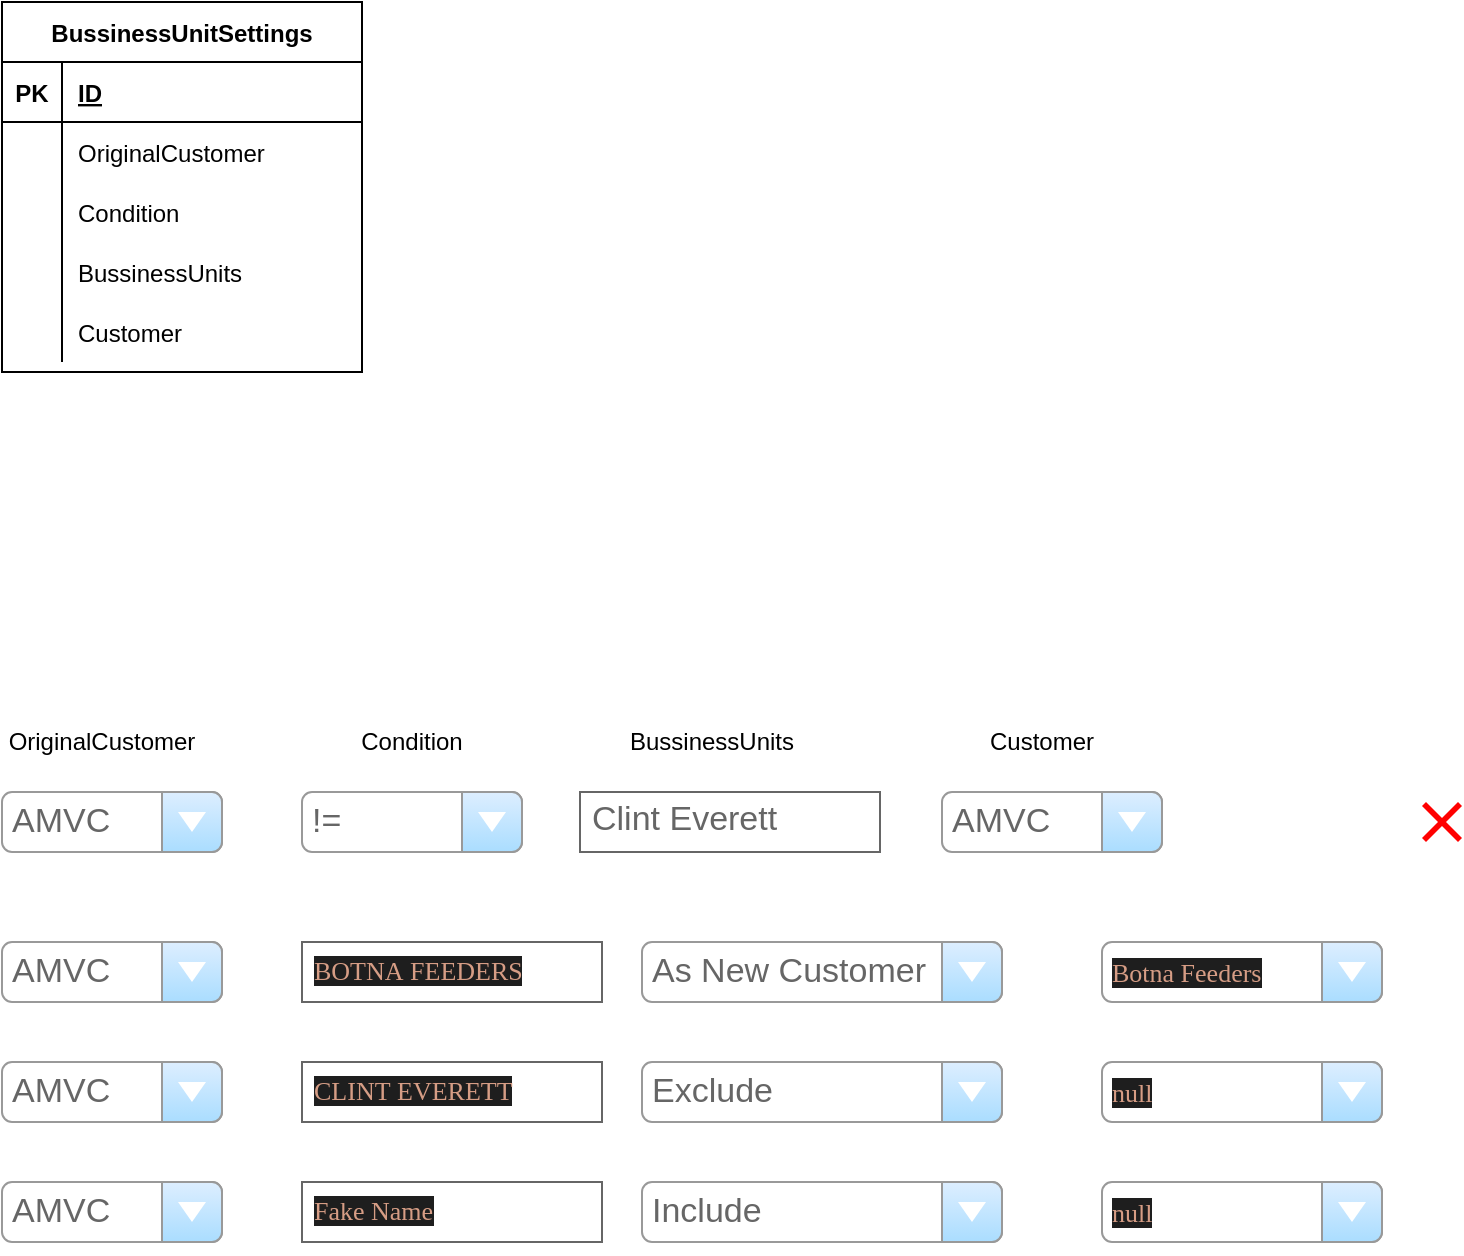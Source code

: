 <mxfile version="13.4.2" type="github"><diagram id="i95E8fsdJNMlcTPY-wOm" name="Page-1"><mxGraphModel dx="1422" dy="762" grid="1" gridSize="10" guides="1" tooltips="1" connect="1" arrows="1" fold="1" page="1" pageScale="1" pageWidth="827" pageHeight="1169" math="0" shadow="0"><root><mxCell id="0"/><mxCell id="1" parent="0"/><mxCell id="gRyJNwnqlb0DRN70t2ZH-21" value="!=" style="strokeWidth=1;shadow=0;dashed=0;align=center;html=1;shape=mxgraph.mockup.forms.comboBox;strokeColor=#999999;fillColor=#ddeeff;align=left;fillColor2=#aaddff;mainText=;fontColor=#666666;fontSize=17;spacingLeft=3;" parent="1" vertex="1"><mxGeometry x="200" y="425" width="110" height="30" as="geometry"/></mxCell><mxCell id="gRyJNwnqlb0DRN70t2ZH-22" value="" style="shape=mxgraph.mockup.markup.redX;fillColor=#ff0000;html=1;shadow=0;strokeColor=none;" parent="1" vertex="1"><mxGeometry x="760" y="430" width="20" height="20" as="geometry"/></mxCell><mxCell id="gRyJNwnqlb0DRN70t2ZH-5" value="BussinessUnitSettings" style="shape=table;startSize=30;container=1;collapsible=1;childLayout=tableLayout;fixedRows=1;rowLines=0;fontStyle=1;align=center;resizeLast=1;" parent="1" vertex="1"><mxGeometry x="50" y="30" width="180" height="185" as="geometry"><mxRectangle x="540" y="30" width="160" height="30" as="alternateBounds"/></mxGeometry></mxCell><mxCell id="gRyJNwnqlb0DRN70t2ZH-6" value="" style="shape=partialRectangle;collapsible=0;dropTarget=0;pointerEvents=0;fillColor=none;top=0;left=0;bottom=1;right=0;points=[[0,0.5],[1,0.5]];portConstraint=eastwest;" parent="gRyJNwnqlb0DRN70t2ZH-5" vertex="1"><mxGeometry y="30" width="180" height="30" as="geometry"/></mxCell><mxCell id="gRyJNwnqlb0DRN70t2ZH-7" value="PK" style="shape=partialRectangle;connectable=0;fillColor=none;top=0;left=0;bottom=0;right=0;fontStyle=1;overflow=hidden;" parent="gRyJNwnqlb0DRN70t2ZH-6" vertex="1"><mxGeometry width="30" height="30" as="geometry"/></mxCell><mxCell id="gRyJNwnqlb0DRN70t2ZH-8" value="ID" style="shape=partialRectangle;connectable=0;fillColor=none;top=0;left=0;bottom=0;right=0;align=left;spacingLeft=6;fontStyle=5;overflow=hidden;" parent="gRyJNwnqlb0DRN70t2ZH-6" vertex="1"><mxGeometry x="30" width="150" height="30" as="geometry"/></mxCell><mxCell id="gRyJNwnqlb0DRN70t2ZH-9" value="" style="shape=partialRectangle;collapsible=0;dropTarget=0;pointerEvents=0;fillColor=none;top=0;left=0;bottom=0;right=0;points=[[0,0.5],[1,0.5]];portConstraint=eastwest;" parent="gRyJNwnqlb0DRN70t2ZH-5" vertex="1"><mxGeometry y="60" width="180" height="30" as="geometry"/></mxCell><mxCell id="gRyJNwnqlb0DRN70t2ZH-10" value="" style="shape=partialRectangle;connectable=0;fillColor=none;top=0;left=0;bottom=0;right=0;editable=1;overflow=hidden;" parent="gRyJNwnqlb0DRN70t2ZH-9" vertex="1"><mxGeometry width="30" height="30" as="geometry"/></mxCell><mxCell id="gRyJNwnqlb0DRN70t2ZH-11" value="OriginalCustomer" style="shape=partialRectangle;connectable=0;fillColor=none;top=0;left=0;bottom=0;right=0;align=left;spacingLeft=6;overflow=hidden;" parent="gRyJNwnqlb0DRN70t2ZH-9" vertex="1"><mxGeometry x="30" width="150" height="30" as="geometry"/></mxCell><mxCell id="gRyJNwnqlb0DRN70t2ZH-12" value="" style="shape=partialRectangle;collapsible=0;dropTarget=0;pointerEvents=0;fillColor=none;top=0;left=0;bottom=0;right=0;points=[[0,0.5],[1,0.5]];portConstraint=eastwest;" parent="gRyJNwnqlb0DRN70t2ZH-5" vertex="1"><mxGeometry y="90" width="180" height="30" as="geometry"/></mxCell><mxCell id="gRyJNwnqlb0DRN70t2ZH-13" value="" style="shape=partialRectangle;connectable=0;fillColor=none;top=0;left=0;bottom=0;right=0;editable=1;overflow=hidden;" parent="gRyJNwnqlb0DRN70t2ZH-12" vertex="1"><mxGeometry width="30" height="30" as="geometry"/></mxCell><mxCell id="gRyJNwnqlb0DRN70t2ZH-14" value="Condition  " style="shape=partialRectangle;connectable=0;fillColor=none;top=0;left=0;bottom=0;right=0;align=left;spacingLeft=6;overflow=hidden;" parent="gRyJNwnqlb0DRN70t2ZH-12" vertex="1"><mxGeometry x="30" width="150" height="30" as="geometry"/></mxCell><mxCell id="gRyJNwnqlb0DRN70t2ZH-15" value="" style="shape=partialRectangle;collapsible=0;dropTarget=0;pointerEvents=0;fillColor=none;top=0;left=0;bottom=0;right=0;points=[[0,0.5],[1,0.5]];portConstraint=eastwest;" parent="gRyJNwnqlb0DRN70t2ZH-5" vertex="1"><mxGeometry y="120" width="180" height="30" as="geometry"/></mxCell><mxCell id="gRyJNwnqlb0DRN70t2ZH-16" value="" style="shape=partialRectangle;connectable=0;fillColor=none;top=0;left=0;bottom=0;right=0;editable=1;overflow=hidden;" parent="gRyJNwnqlb0DRN70t2ZH-15" vertex="1"><mxGeometry width="30" height="30" as="geometry"/></mxCell><mxCell id="gRyJNwnqlb0DRN70t2ZH-17" value="BussinessUnits" style="shape=partialRectangle;connectable=0;fillColor=none;top=0;left=0;bottom=0;right=0;align=left;spacingLeft=6;overflow=hidden;" parent="gRyJNwnqlb0DRN70t2ZH-15" vertex="1"><mxGeometry x="30" width="150" height="30" as="geometry"/></mxCell><mxCell id="gRyJNwnqlb0DRN70t2ZH-18" value="" style="shape=partialRectangle;collapsible=0;dropTarget=0;pointerEvents=0;fillColor=none;top=0;left=0;bottom=0;right=0;points=[[0,0.5],[1,0.5]];portConstraint=eastwest;" parent="gRyJNwnqlb0DRN70t2ZH-5" vertex="1"><mxGeometry y="150" width="180" height="30" as="geometry"/></mxCell><mxCell id="gRyJNwnqlb0DRN70t2ZH-19" value="" style="shape=partialRectangle;connectable=0;fillColor=none;top=0;left=0;bottom=0;right=0;editable=1;overflow=hidden;" parent="gRyJNwnqlb0DRN70t2ZH-18" vertex="1"><mxGeometry width="30" height="30" as="geometry"/></mxCell><mxCell id="gRyJNwnqlb0DRN70t2ZH-20" value="Customer" style="shape=partialRectangle;connectable=0;fillColor=none;top=0;left=0;bottom=0;right=0;align=left;spacingLeft=6;overflow=hidden;" parent="gRyJNwnqlb0DRN70t2ZH-18" vertex="1"><mxGeometry x="30" width="150" height="30" as="geometry"/></mxCell><mxCell id="YNboZw9jpNS6wU0NCOEs-2" value="Clint Everett" style="strokeWidth=1;shadow=0;dashed=0;align=center;html=1;shape=mxgraph.mockup.text.textBox;fontColor=#666666;align=left;fontSize=17;spacingLeft=4;spacingTop=-3;strokeColor=#666666;mainText=" vertex="1" parent="1"><mxGeometry x="339" y="425" width="150" height="30" as="geometry"/></mxCell><mxCell id="YNboZw9jpNS6wU0NCOEs-5" value="OriginalCustomer" style="text;html=1;strokeColor=none;fillColor=none;align=center;verticalAlign=middle;whiteSpace=wrap;rounded=0;" vertex="1" parent="1"><mxGeometry x="50" y="390" width="100" height="20" as="geometry"/></mxCell><mxCell id="YNboZw9jpNS6wU0NCOEs-6" value="Condition" style="text;html=1;strokeColor=none;fillColor=none;align=center;verticalAlign=middle;whiteSpace=wrap;rounded=0;" vertex="1" parent="1"><mxGeometry x="200" y="390" width="110" height="20" as="geometry"/></mxCell><mxCell id="YNboZw9jpNS6wU0NCOEs-8" value="BussinessUnits" style="text;html=1;strokeColor=none;fillColor=none;align=center;verticalAlign=middle;whiteSpace=wrap;rounded=0;" vertex="1" parent="1"><mxGeometry x="350" y="390" width="110" height="20" as="geometry"/></mxCell><mxCell id="YNboZw9jpNS6wU0NCOEs-12" value="Customer" style="text;html=1;strokeColor=none;fillColor=none;align=center;verticalAlign=middle;whiteSpace=wrap;rounded=0;" vertex="1" parent="1"><mxGeometry x="520" y="390" width="100" height="20" as="geometry"/></mxCell><mxCell id="YNboZw9jpNS6wU0NCOEs-13" value="AMVC" style="strokeWidth=1;shadow=0;dashed=0;align=center;html=1;shape=mxgraph.mockup.forms.comboBox;strokeColor=#999999;fillColor=#ddeeff;align=left;fillColor2=#aaddff;mainText=;fontColor=#666666;fontSize=17;spacingLeft=3;" vertex="1" parent="1"><mxGeometry x="520" y="425" width="110" height="30" as="geometry"/></mxCell><mxCell id="YNboZw9jpNS6wU0NCOEs-14" value="AMVC" style="strokeWidth=1;shadow=0;dashed=0;align=center;html=1;shape=mxgraph.mockup.forms.comboBox;strokeColor=#999999;fillColor=#ddeeff;align=left;fillColor2=#aaddff;mainText=;fontColor=#666666;fontSize=17;spacingLeft=3;" vertex="1" parent="1"><mxGeometry x="50" y="425" width="110" height="30" as="geometry"/></mxCell><mxCell id="YNboZw9jpNS6wU0NCOEs-19" value="As New Customer" style="strokeWidth=1;shadow=0;dashed=0;align=center;html=1;shape=mxgraph.mockup.forms.comboBox;strokeColor=#999999;fillColor=#ddeeff;align=left;fillColor2=#aaddff;mainText=;fontColor=#666666;fontSize=17;spacingLeft=3;" vertex="1" parent="1"><mxGeometry x="370" y="500" width="180" height="30" as="geometry"/></mxCell><mxCell id="YNboZw9jpNS6wU0NCOEs-20" value="&lt;pre style=&quot;font-family: &amp;#34;consolas&amp;#34; ; font-size: 13px ; color: gainsboro ; background: #1e1e1e&quot;&gt;&lt;span style=&quot;color: #d69d85&quot;&gt;BOTNA&amp;nbsp;FEEDERS&lt;/span&gt;&lt;br/&gt;&lt;/pre&gt;" style="strokeWidth=1;shadow=0;dashed=0;align=center;html=1;shape=mxgraph.mockup.text.textBox;fontColor=#666666;align=left;fontSize=17;spacingLeft=4;spacingTop=-3;strokeColor=#666666;mainText=" vertex="1" parent="1"><mxGeometry x="200" y="500" width="150" height="30" as="geometry"/></mxCell><mxCell id="YNboZw9jpNS6wU0NCOEs-21" value="&lt;pre style=&quot;font-family: &amp;#34;consolas&amp;#34; ; font-size: 13px ; color: gainsboro ; background: #1e1e1e&quot;&gt;&lt;span style=&quot;color: #d69d85&quot;&gt;Botna&amp;nbsp;Feeders&lt;/span&gt;&lt;br/&gt;&lt;/pre&gt;" style="strokeWidth=1;shadow=0;dashed=0;align=center;html=1;shape=mxgraph.mockup.forms.comboBox;strokeColor=#999999;fillColor=#ddeeff;align=left;fillColor2=#aaddff;mainText=;fontColor=#666666;fontSize=17;spacingLeft=3;" vertex="1" parent="1"><mxGeometry x="600" y="500" width="140" height="30" as="geometry"/></mxCell><mxCell id="YNboZw9jpNS6wU0NCOEs-22" value="AMVC" style="strokeWidth=1;shadow=0;dashed=0;align=center;html=1;shape=mxgraph.mockup.forms.comboBox;strokeColor=#999999;fillColor=#ddeeff;align=left;fillColor2=#aaddff;mainText=;fontColor=#666666;fontSize=17;spacingLeft=3;" vertex="1" parent="1"><mxGeometry x="50" y="500" width="110" height="30" as="geometry"/></mxCell><mxCell id="YNboZw9jpNS6wU0NCOEs-23" value="AMVC" style="strokeWidth=1;shadow=0;dashed=0;align=center;html=1;shape=mxgraph.mockup.forms.comboBox;strokeColor=#999999;fillColor=#ddeeff;align=left;fillColor2=#aaddff;mainText=;fontColor=#666666;fontSize=17;spacingLeft=3;" vertex="1" parent="1"><mxGeometry x="50" y="560" width="110" height="30" as="geometry"/></mxCell><mxCell id="YNboZw9jpNS6wU0NCOEs-24" value="&lt;pre style=&quot;font-family: &amp;#34;consolas&amp;#34; ; font-size: 13px ; color: gainsboro ; background: #1e1e1e&quot;&gt;&lt;pre style=&quot;font-family: &amp;#34;consolas&amp;#34;&quot;&gt;&lt;span style=&quot;color: #d69d85&quot;&gt;CLINT&amp;nbsp;EVERETT&lt;/span&gt;&lt;br/&gt;&lt;/pre&gt;&lt;/pre&gt;" style="strokeWidth=1;shadow=0;dashed=0;align=center;html=1;shape=mxgraph.mockup.text.textBox;fontColor=#666666;align=left;fontSize=17;spacingLeft=4;spacingTop=-3;strokeColor=#666666;mainText=" vertex="1" parent="1"><mxGeometry x="200" y="560" width="150" height="30" as="geometry"/></mxCell><mxCell id="YNboZw9jpNS6wU0NCOEs-25" value="Exclude" style="strokeWidth=1;shadow=0;dashed=0;align=center;html=1;shape=mxgraph.mockup.forms.comboBox;strokeColor=#999999;fillColor=#ddeeff;align=left;fillColor2=#aaddff;mainText=;fontColor=#666666;fontSize=17;spacingLeft=3;" vertex="1" parent="1"><mxGeometry x="370" y="560" width="180" height="30" as="geometry"/></mxCell><mxCell id="YNboZw9jpNS6wU0NCOEs-26" value="&lt;pre style=&quot;font-family: &amp;#34;consolas&amp;#34; ; font-size: 13px ; color: gainsboro ; background: #1e1e1e&quot;&gt;&lt;span style=&quot;color: #d69d85&quot;&gt;null&lt;/span&gt;&lt;br&gt;&lt;/pre&gt;" style="strokeWidth=1;shadow=0;dashed=0;align=center;html=1;shape=mxgraph.mockup.forms.comboBox;strokeColor=#999999;fillColor=#ddeeff;align=left;fillColor2=#aaddff;mainText=;fontColor=#666666;fontSize=17;spacingLeft=3;" vertex="1" parent="1"><mxGeometry x="600" y="560" width="140" height="30" as="geometry"/></mxCell><mxCell id="YNboZw9jpNS6wU0NCOEs-27" value="AMVC" style="strokeWidth=1;shadow=0;dashed=0;align=center;html=1;shape=mxgraph.mockup.forms.comboBox;strokeColor=#999999;fillColor=#ddeeff;align=left;fillColor2=#aaddff;mainText=;fontColor=#666666;fontSize=17;spacingLeft=3;" vertex="1" parent="1"><mxGeometry x="50" y="620" width="110" height="30" as="geometry"/></mxCell><mxCell id="YNboZw9jpNS6wU0NCOEs-28" value="&lt;pre style=&quot;font-family: &amp;#34;consolas&amp;#34; ; font-size: 13px ; color: gainsboro ; background: #1e1e1e&quot;&gt;&lt;pre style=&quot;font-family: &amp;#34;consolas&amp;#34;&quot;&gt;&lt;span style=&quot;color: #d69d85&quot;&gt;Fake Name&lt;/span&gt;&lt;br&gt;&lt;/pre&gt;&lt;/pre&gt;" style="strokeWidth=1;shadow=0;dashed=0;align=center;html=1;shape=mxgraph.mockup.text.textBox;fontColor=#666666;align=left;fontSize=17;spacingLeft=4;spacingTop=-3;strokeColor=#666666;mainText=" vertex="1" parent="1"><mxGeometry x="200" y="620" width="150" height="30" as="geometry"/></mxCell><mxCell id="YNboZw9jpNS6wU0NCOEs-29" value="Include" style="strokeWidth=1;shadow=0;dashed=0;align=center;html=1;shape=mxgraph.mockup.forms.comboBox;strokeColor=#999999;fillColor=#ddeeff;align=left;fillColor2=#aaddff;mainText=;fontColor=#666666;fontSize=17;spacingLeft=3;" vertex="1" parent="1"><mxGeometry x="370" y="620" width="180" height="30" as="geometry"/></mxCell><mxCell id="YNboZw9jpNS6wU0NCOEs-30" value="&lt;pre style=&quot;font-family: &amp;#34;consolas&amp;#34; ; font-size: 13px ; color: gainsboro ; background: #1e1e1e&quot;&gt;&lt;span style=&quot;color: #d69d85&quot;&gt;null&lt;/span&gt;&lt;br&gt;&lt;/pre&gt;" style="strokeWidth=1;shadow=0;dashed=0;align=center;html=1;shape=mxgraph.mockup.forms.comboBox;strokeColor=#999999;fillColor=#ddeeff;align=left;fillColor2=#aaddff;mainText=;fontColor=#666666;fontSize=17;spacingLeft=3;" vertex="1" parent="1"><mxGeometry x="600" y="620" width="140" height="30" as="geometry"/></mxCell></root></mxGraphModel></diagram></mxfile>